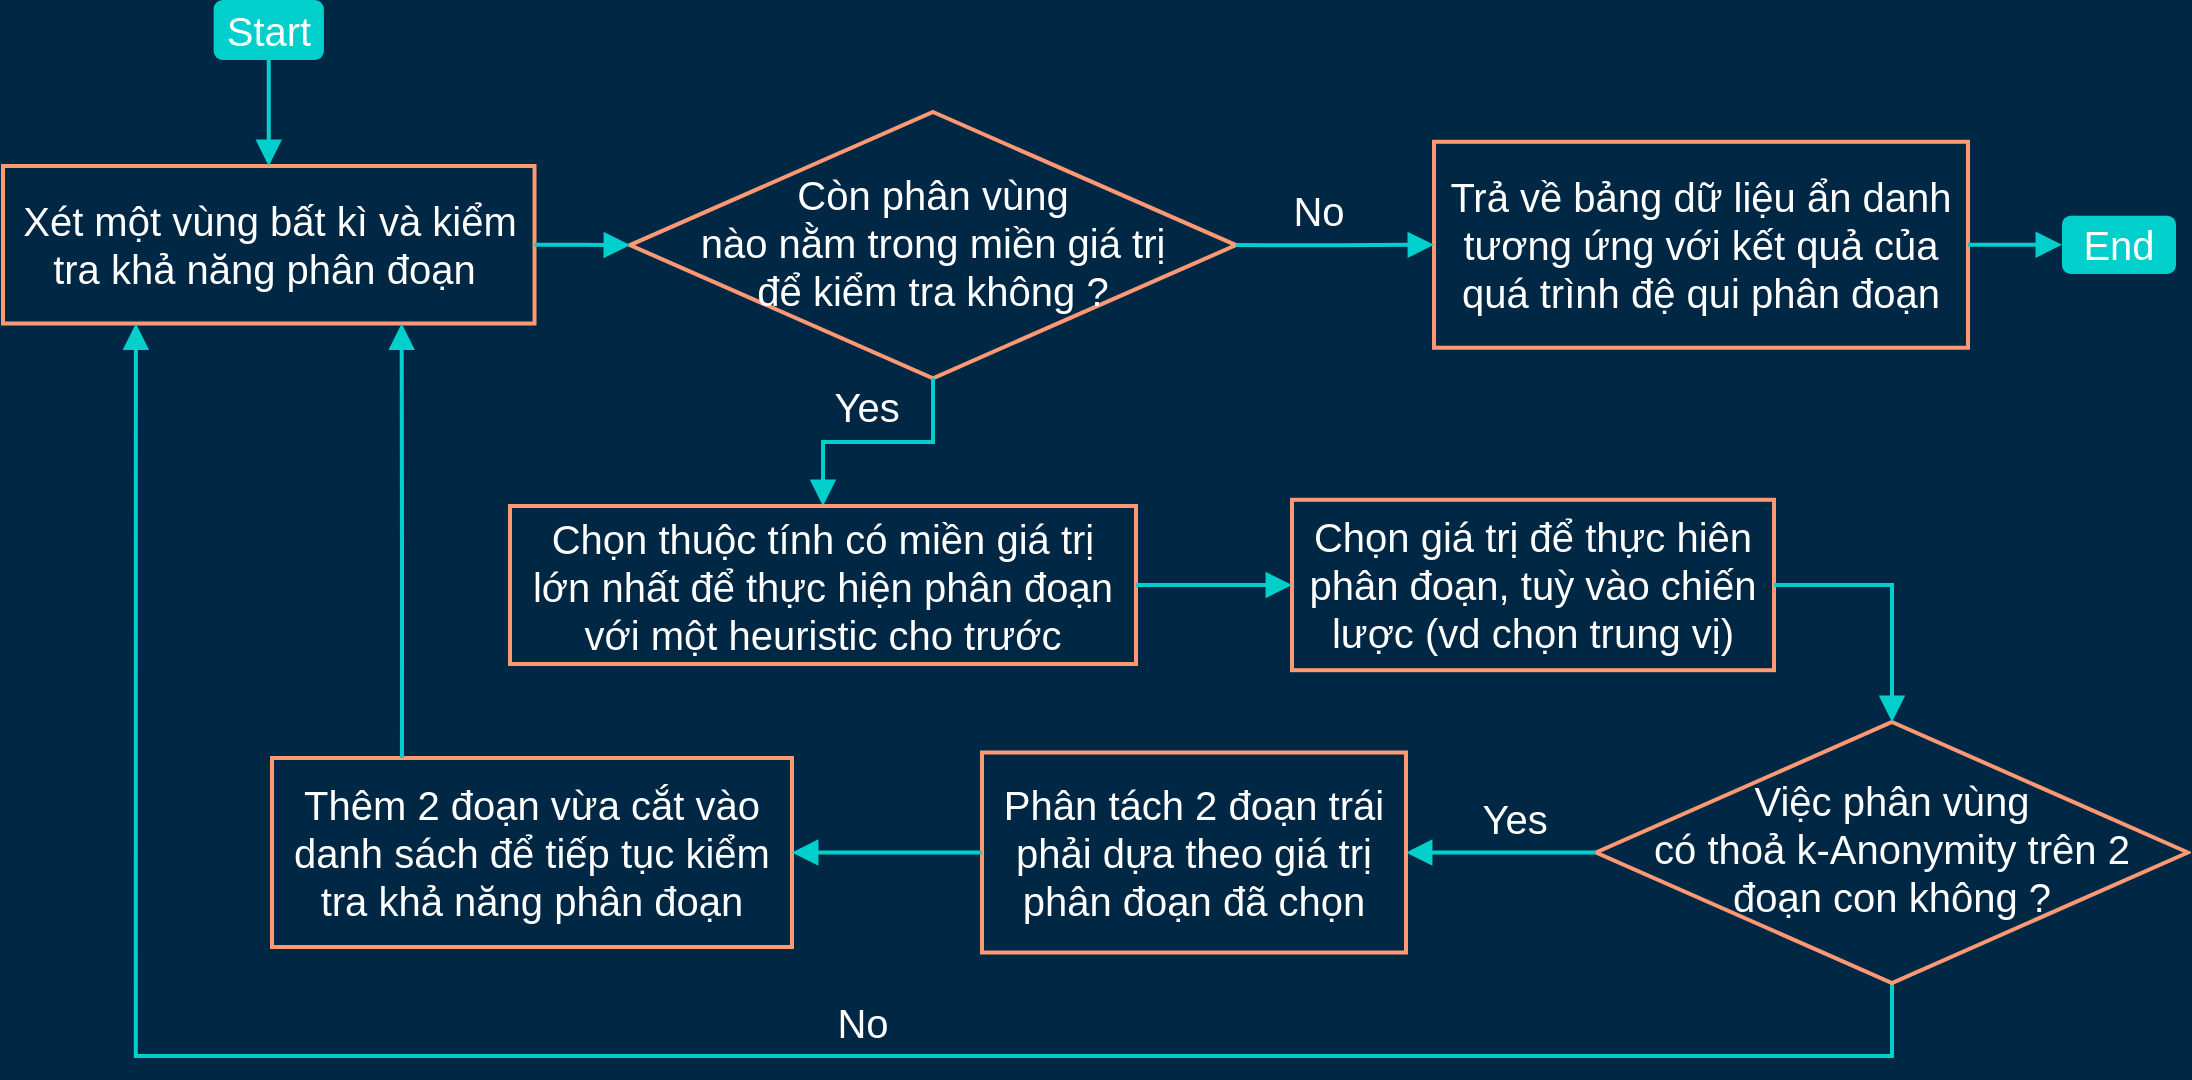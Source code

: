 <mxfile version="14.9.2" type="device"><diagram id="C5RBs43oDa-KdzZeNtuy" name="Page-1"><mxGraphModel dx="1250" dy="947" grid="0" gridSize="10" guides="1" tooltips="1" connect="1" arrows="1" fold="1" page="0" pageScale="1" pageWidth="827" pageHeight="1169" background="#002845" math="0" shadow="0"><root><mxCell id="WIyWlLk6GJQsqaUBKTNV-0"/><mxCell id="WIyWlLk6GJQsqaUBKTNV-1" parent="WIyWlLk6GJQsqaUBKTNV-0"/><mxCell id="WIyWlLk6GJQsqaUBKTNV-3" value="Xét một vùng bất kì và kiểm tra khả năng phân đoạn&amp;nbsp;" style="rounded=0;whiteSpace=wrap;html=1;fontSize=20;glass=0;strokeWidth=2;shadow=0;spacingLeft=5;spacingRight=5;gradientColor=#ffffff;fillColor=none;fontFamily=Helvetica;strokeColor=#FF9973;fontColor=#FFFFFF;" parent="WIyWlLk6GJQsqaUBKTNV-1" vertex="1"><mxGeometry x="5.5" y="48" width="265.76" height="78.76" as="geometry"/></mxCell><mxCell id="WIyWlLk6GJQsqaUBKTNV-5" value="No" style="edgeStyle=orthogonalEdgeStyle;rounded=0;html=1;jettySize=auto;orthogonalLoop=1;fontSize=20;endArrow=block;endFill=1;endSize=8;strokeWidth=2;shadow=0;labelBackgroundColor=none;fontFamily=Helvetica;exitX=0.5;exitY=1;exitDx=0;exitDy=0;entryX=0.25;entryY=1;entryDx=0;entryDy=0;fontColor=#FFFFFF;strokeColor=#00CFCC;" parent="WIyWlLk6GJQsqaUBKTNV-1" source="-gfr94juKujK_mq3-4HR-7" target="WIyWlLk6GJQsqaUBKTNV-3" edge="1"><mxGeometry x="-0.138" y="-18" relative="1" as="geometry"><mxPoint y="1" as="offset"/><mxPoint x="632" y="464.5" as="sourcePoint"/><mxPoint x="-5" y="90" as="targetPoint"/><Array as="points"><mxPoint x="950" y="493"/><mxPoint x="72" y="493"/></Array></mxGeometry></mxCell><mxCell id="WIyWlLk6GJQsqaUBKTNV-7" value="Thêm 2 đoạn vừa cắt vào danh sách để tiếp tục kiểm tra khả năng phân đoạn" style="rounded=0;whiteSpace=wrap;html=1;fontSize=20;glass=0;strokeWidth=2;shadow=0;spacingLeft=5;spacingRight=5;gradientColor=#ffffff;fillColor=none;fontFamily=Helvetica;strokeColor=#FF9973;fontColor=#FFFFFF;" parent="WIyWlLk6GJQsqaUBKTNV-1" vertex="1"><mxGeometry x="140" y="344" width="259.99" height="94.5" as="geometry"/></mxCell><mxCell id="fvrXn7QxuF2hSpZaihUg-0" value="Start" style="rounded=1;whiteSpace=wrap;html=1;fontSize=20;glass=0;strokeWidth=1;shadow=0;fontColor=#FFFFFF;perimeterSpacing=0;fontFamily=Helvetica;strokeColor=none;fillColor=#00CFCC;" parent="WIyWlLk6GJQsqaUBKTNV-1" vertex="1"><mxGeometry x="110.82" y="-35" width="55.13" height="30" as="geometry"/></mxCell><mxCell id="fvrXn7QxuF2hSpZaihUg-2" value="Còn phân vùng &lt;br style=&quot;font-size: 20px;&quot;&gt;nào nằm trong miền giá trị &lt;br style=&quot;font-size: 20px;&quot;&gt;để kiểm tra không ?" style="rhombus;whiteSpace=wrap;html=1;shadow=0;fontFamily=Helvetica;fontSize=20;align=center;strokeWidth=2;spacing=6;spacingTop=-4;gradientColor=#ffffff;fillColor=none;strokeColor=#FF9973;fontColor=#FFFFFF;" parent="WIyWlLk6GJQsqaUBKTNV-1" vertex="1"><mxGeometry x="319" y="21" width="303" height="133.12" as="geometry"/></mxCell><mxCell id="fvrXn7QxuF2hSpZaihUg-4" value="Trả về bảng dữ liệu ẩn danh tương ứng với kết quả của quá trình đệ qui phân đoạn" style="rounded=0;whiteSpace=wrap;html=1;fontSize=20;glass=0;strokeWidth=2;shadow=0;spacingLeft=5;spacingRight=5;gradientColor=#ffffff;fillColor=none;fontFamily=Helvetica;strokeColor=#FF9973;fontColor=#FFFFFF;" parent="WIyWlLk6GJQsqaUBKTNV-1" vertex="1"><mxGeometry x="721" y="35.89" width="267" height="102.98" as="geometry"/></mxCell><mxCell id="fvrXn7QxuF2hSpZaihUg-9" value="End" style="rounded=1;whiteSpace=wrap;html=1;fontSize=20;glass=0;strokeWidth=1;shadow=0;fontColor=#FFFFFF;perimeterSpacing=0;fontFamily=Helvetica;strokeColor=none;fillColor=#00CFCC;" parent="WIyWlLk6GJQsqaUBKTNV-1" vertex="1"><mxGeometry x="1035" y="72.82" width="57" height="29.12" as="geometry"/></mxCell><mxCell id="fvrXn7QxuF2hSpZaihUg-20" value="" style="rounded=0;html=1;jettySize=auto;orthogonalLoop=1;fontSize=20;endArrow=block;endFill=1;endSize=8;strokeWidth=2;shadow=0;labelBackgroundColor=none;edgeStyle=orthogonalEdgeStyle;exitX=0.5;exitY=1;exitDx=0;exitDy=0;entryX=0.5;entryY=0;entryDx=0;entryDy=0;fontFamily=Helvetica;strokeColor=#00CFCC;" parent="WIyWlLk6GJQsqaUBKTNV-1" source="fvrXn7QxuF2hSpZaihUg-0" target="WIyWlLk6GJQsqaUBKTNV-3" edge="1"><mxGeometry relative="1" as="geometry"><mxPoint x="178.01" y="-31" as="sourcePoint"/><mxPoint x="178.005" y="33.01" as="targetPoint"/></mxGeometry></mxCell><mxCell id="fvrXn7QxuF2hSpZaihUg-31" value="" style="rounded=0;html=1;jettySize=auto;orthogonalLoop=1;fontSize=20;endArrow=block;endFill=1;endSize=8;strokeWidth=2;shadow=0;labelBackgroundColor=none;edgeStyle=orthogonalEdgeStyle;exitX=1;exitY=0.5;exitDx=0;exitDy=0;entryX=0;entryY=0.5;entryDx=0;entryDy=0;fontFamily=Helvetica;strokeColor=#00CFCC;" parent="WIyWlLk6GJQsqaUBKTNV-1" source="fvrXn7QxuF2hSpZaihUg-4" target="fvrXn7QxuF2hSpZaihUg-9" edge="1"><mxGeometry relative="1" as="geometry"><mxPoint x="882.25" y="124.0" as="sourcePoint"/><mxPoint x="977.25" y="124.0" as="targetPoint"/></mxGeometry></mxCell><mxCell id="fvrXn7QxuF2hSpZaihUg-35" value="No" style="rounded=0;html=1;jettySize=auto;orthogonalLoop=1;fontSize=20;endArrow=block;endFill=1;endSize=8;strokeWidth=2;shadow=0;labelBackgroundColor=none;edgeStyle=orthogonalEdgeStyle;exitX=1;exitY=0.5;exitDx=0;exitDy=0;entryX=0;entryY=0.5;entryDx=0;entryDy=0;fontFamily=Helvetica;fontColor=#FFFFFF;strokeColor=#00CFCC;" parent="WIyWlLk6GJQsqaUBKTNV-1" source="fvrXn7QxuF2hSpZaihUg-2" target="fvrXn7QxuF2hSpZaihUg-4" edge="1"><mxGeometry x="-0.182" y="18" relative="1" as="geometry"><mxPoint as="offset"/><mxPoint x="592" y="137.0" as="sourcePoint"/><mxPoint x="702" y="137.0" as="targetPoint"/></mxGeometry></mxCell><mxCell id="fvrXn7QxuF2hSpZaihUg-36" value="" style="rounded=0;html=1;jettySize=auto;orthogonalLoop=1;fontSize=20;endArrow=block;endFill=1;endSize=8;strokeWidth=2;shadow=0;labelBackgroundColor=none;edgeStyle=orthogonalEdgeStyle;entryX=0;entryY=0.5;entryDx=0;entryDy=0;exitX=1;exitY=0.5;exitDx=0;exitDy=0;fontFamily=Helvetica;fontColor=#FFFFFF;strokeColor=#00CFCC;" parent="WIyWlLk6GJQsqaUBKTNV-1" source="WIyWlLk6GJQsqaUBKTNV-3" target="fvrXn7QxuF2hSpZaihUg-2" edge="1"><mxGeometry relative="1" as="geometry"><mxPoint x="264" y="136.005" as="sourcePoint"/><mxPoint x="371.25" y="136.0" as="targetPoint"/></mxGeometry></mxCell><mxCell id="-gfr94juKujK_mq3-4HR-0" value="Yes" style="edgeStyle=orthogonalEdgeStyle;rounded=0;html=1;jettySize=auto;orthogonalLoop=1;fontSize=20;endArrow=block;endFill=1;endSize=8;strokeWidth=2;shadow=0;labelBackgroundColor=none;exitX=0.5;exitY=1;exitDx=0;exitDy=0;fontFamily=Helvetica;entryX=0.5;entryY=0;entryDx=0;entryDy=0;fontColor=#FFFFFF;strokeColor=#00CFCC;" parent="WIyWlLk6GJQsqaUBKTNV-1" source="fvrXn7QxuF2hSpZaihUg-2" target="-gfr94juKujK_mq3-4HR-2" edge="1"><mxGeometry x="0.104" y="-18" relative="1" as="geometry"><mxPoint as="offset"/><mxPoint x="369.25" y="310.5" as="sourcePoint"/><mxPoint x="405" y="190" as="targetPoint"/></mxGeometry></mxCell><mxCell id="-gfr94juKujK_mq3-4HR-2" value="Chọn thuộc tính có miền giá trị lớn nhất để thực hiện phân đoạn với một heuristic cho trước" style="rounded=0;whiteSpace=wrap;html=1;fontSize=20;glass=0;strokeWidth=2;shadow=0;spacingLeft=5;spacingRight=5;gradientColor=#ffffff;fillColor=none;fontFamily=Helvetica;strokeColor=#FF9973;fontColor=#FFFFFF;" parent="WIyWlLk6GJQsqaUBKTNV-1" vertex="1"><mxGeometry x="259" y="218" width="313" height="79" as="geometry"/></mxCell><mxCell id="-gfr94juKujK_mq3-4HR-4" value="Chọn giá trị để thực hiên phân đoạn, tuỳ vào chiến lược (vd chọn trung vị)" style="rounded=0;whiteSpace=wrap;html=1;fontSize=20;glass=0;strokeWidth=2;shadow=0;spacingLeft=5;spacingRight=5;gradientColor=#ffffff;fillColor=none;fontFamily=Helvetica;strokeColor=#FF9973;fontColor=#FFFFFF;" parent="WIyWlLk6GJQsqaUBKTNV-1" vertex="1"><mxGeometry x="650" y="214.9" width="241" height="85.19" as="geometry"/></mxCell><mxCell id="-gfr94juKujK_mq3-4HR-6" value="" style="rounded=0;html=1;jettySize=auto;orthogonalLoop=1;fontSize=20;endArrow=block;endFill=1;endSize=8;strokeWidth=2;shadow=0;labelBackgroundColor=none;edgeStyle=orthogonalEdgeStyle;exitX=1;exitY=0.5;exitDx=0;exitDy=0;fontFamily=Helvetica;entryX=0;entryY=0.5;entryDx=0;entryDy=0;fontColor=#FFFFFF;strokeColor=#00CFCC;" parent="WIyWlLk6GJQsqaUBKTNV-1" source="-gfr94juKujK_mq3-4HR-2" target="-gfr94juKujK_mq3-4HR-4" edge="1"><mxGeometry relative="1" as="geometry"><mxPoint x="836" y="92.885" as="sourcePoint"/><mxPoint x="798" y="260" as="targetPoint"/></mxGeometry></mxCell><mxCell id="-gfr94juKujK_mq3-4HR-7" value="Việc phân vùng&lt;br style=&quot;font-size: 20px;&quot;&gt;có thoả k-Anonymity trên 2 &lt;br style=&quot;font-size: 20px;&quot;&gt;đoạn con không ?" style="rhombus;whiteSpace=wrap;html=1;shadow=0;fontFamily=Helvetica;fontSize=20;align=center;strokeWidth=2;spacing=6;spacingTop=-4;gradientColor=#ffffff;fillColor=none;strokeColor=#FF9973;fontColor=#FFFFFF;" parent="WIyWlLk6GJQsqaUBKTNV-1" vertex="1"><mxGeometry x="802" y="326" width="296" height="130.5" as="geometry"/></mxCell><mxCell id="-gfr94juKujK_mq3-4HR-9" value="" style="rounded=0;html=1;jettySize=auto;orthogonalLoop=1;fontSize=20;endArrow=block;endFill=1;endSize=8;strokeWidth=2;shadow=0;labelBackgroundColor=none;edgeStyle=orthogonalEdgeStyle;exitX=1;exitY=0.5;exitDx=0;exitDy=0;fontFamily=Helvetica;entryX=0.5;entryY=0;entryDx=0;entryDy=0;fontColor=#FFFFFF;strokeColor=#00CFCC;" parent="WIyWlLk6GJQsqaUBKTNV-1" source="-gfr94juKujK_mq3-4HR-4" target="-gfr94juKujK_mq3-4HR-7" edge="1"><mxGeometry relative="1" as="geometry"><mxPoint x="722" y="249.88" as="sourcePoint"/><mxPoint x="794" y="250.005" as="targetPoint"/></mxGeometry></mxCell><mxCell id="-gfr94juKujK_mq3-4HR-11" value="Yes" style="edgeStyle=orthogonalEdgeStyle;rounded=0;html=1;jettySize=auto;orthogonalLoop=1;fontSize=20;endArrow=block;endFill=1;endSize=8;strokeWidth=2;shadow=0;labelBackgroundColor=none;fontFamily=Helvetica;entryX=1;entryY=0.5;entryDx=0;entryDy=0;exitX=0;exitY=0.5;exitDx=0;exitDy=0;fontColor=#FFFFFF;strokeColor=#00CFCC;" parent="WIyWlLk6GJQsqaUBKTNV-1" source="-gfr94juKujK_mq3-4HR-7" target="-gfr94juKujK_mq3-4HR-12" edge="1"><mxGeometry x="-0.138" y="-18" relative="1" as="geometry"><mxPoint y="1" as="offset"/><mxPoint x="790" y="499" as="sourcePoint"/><mxPoint x="735" y="406" as="targetPoint"/></mxGeometry></mxCell><mxCell id="-gfr94juKujK_mq3-4HR-12" value="Phân tách 2 đoạn trái phải dựa theo giá trị phân đoạn đã chọn" style="rounded=0;whiteSpace=wrap;html=1;fontSize=20;glass=0;strokeWidth=2;shadow=0;spacingLeft=5;spacingRight=5;gradientColor=#ffffff;fillColor=none;fontFamily=Helvetica;strokeColor=#FF9973;fontColor=#FFFFFF;" parent="WIyWlLk6GJQsqaUBKTNV-1" vertex="1"><mxGeometry x="495" y="341.25" width="212" height="100" as="geometry"/></mxCell><mxCell id="-gfr94juKujK_mq3-4HR-15" value="" style="rounded=0;html=1;jettySize=auto;orthogonalLoop=1;fontSize=20;endArrow=block;endFill=1;endSize=8;strokeWidth=2;shadow=0;labelBackgroundColor=none;edgeStyle=orthogonalEdgeStyle;entryX=1;entryY=0.5;entryDx=0;entryDy=0;exitX=0;exitY=0.5;exitDx=0;exitDy=0;fontFamily=Helvetica;fontColor=#FFFFFF;strokeColor=#00CFCC;" parent="WIyWlLk6GJQsqaUBKTNV-1" source="-gfr94juKujK_mq3-4HR-12" target="WIyWlLk6GJQsqaUBKTNV-7" edge="1"><mxGeometry relative="1" as="geometry"><mxPoint x="151" y="423.0" as="sourcePoint"/><mxPoint x="210.24" y="423.005" as="targetPoint"/></mxGeometry></mxCell><mxCell id="-gfr94juKujK_mq3-4HR-16" value="" style="rounded=0;html=1;jettySize=auto;orthogonalLoop=1;fontSize=20;endArrow=block;endFill=1;endSize=8;strokeWidth=2;shadow=0;labelBackgroundColor=none;edgeStyle=orthogonalEdgeStyle;entryX=0.75;entryY=1;entryDx=0;entryDy=0;exitX=0.25;exitY=0;exitDx=0;exitDy=0;fontFamily=Helvetica;fontColor=#FFFFFF;strokeColor=#00CFCC;" parent="WIyWlLk6GJQsqaUBKTNV-1" source="WIyWlLk6GJQsqaUBKTNV-7" target="WIyWlLk6GJQsqaUBKTNV-3" edge="1"><mxGeometry relative="1" as="geometry"><mxPoint x="56" y="221.0" as="sourcePoint"/><mxPoint x="115.24" y="221.005" as="targetPoint"/></mxGeometry></mxCell></root></mxGraphModel></diagram></mxfile>